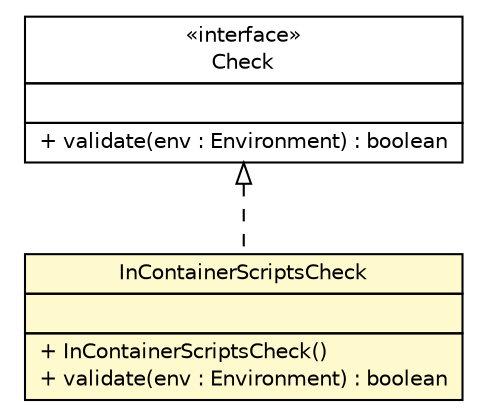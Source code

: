 #!/usr/local/bin/dot
#
# Class diagram 
# Generated by UMLGraph version 5.1 (http://www.umlgraph.org/)
#

digraph G {
	edge [fontname="Helvetica",fontsize=10,labelfontname="Helvetica",labelfontsize=10];
	node [fontname="Helvetica",fontsize=10,shape=plaintext];
	nodesep=0.25;
	ranksep=0.5;
	// com.rexsl.maven.Check
	c776 [label=<<table title="com.rexsl.maven.Check" border="0" cellborder="1" cellspacing="0" cellpadding="2" port="p" href="../Check.html">
		<tr><td><table border="0" cellspacing="0" cellpadding="1">
<tr><td align="center" balign="center"> &#171;interface&#187; </td></tr>
<tr><td align="center" balign="center"> Check </td></tr>
		</table></td></tr>
		<tr><td><table border="0" cellspacing="0" cellpadding="1">
<tr><td align="left" balign="left">  </td></tr>
		</table></td></tr>
		<tr><td><table border="0" cellspacing="0" cellpadding="1">
<tr><td align="left" balign="left"> + validate(env : Environment) : boolean </td></tr>
		</table></td></tr>
		</table>>, fontname="Helvetica", fontcolor="black", fontsize=10.0];
	// com.rexsl.maven.checks.InContainerScriptsCheck
	c794 [label=<<table title="com.rexsl.maven.checks.InContainerScriptsCheck" border="0" cellborder="1" cellspacing="0" cellpadding="2" port="p" bgcolor="lemonChiffon" href="./InContainerScriptsCheck.html">
		<tr><td><table border="0" cellspacing="0" cellpadding="1">
<tr><td align="center" balign="center"> InContainerScriptsCheck </td></tr>
		</table></td></tr>
		<tr><td><table border="0" cellspacing="0" cellpadding="1">
<tr><td align="left" balign="left">  </td></tr>
		</table></td></tr>
		<tr><td><table border="0" cellspacing="0" cellpadding="1">
<tr><td align="left" balign="left"> + InContainerScriptsCheck() </td></tr>
<tr><td align="left" balign="left"> + validate(env : Environment) : boolean </td></tr>
		</table></td></tr>
		</table>>, fontname="Helvetica", fontcolor="black", fontsize=10.0];
	//com.rexsl.maven.checks.InContainerScriptsCheck implements com.rexsl.maven.Check
	c776:p -> c794:p [dir=back,arrowtail=empty,style=dashed];
}

